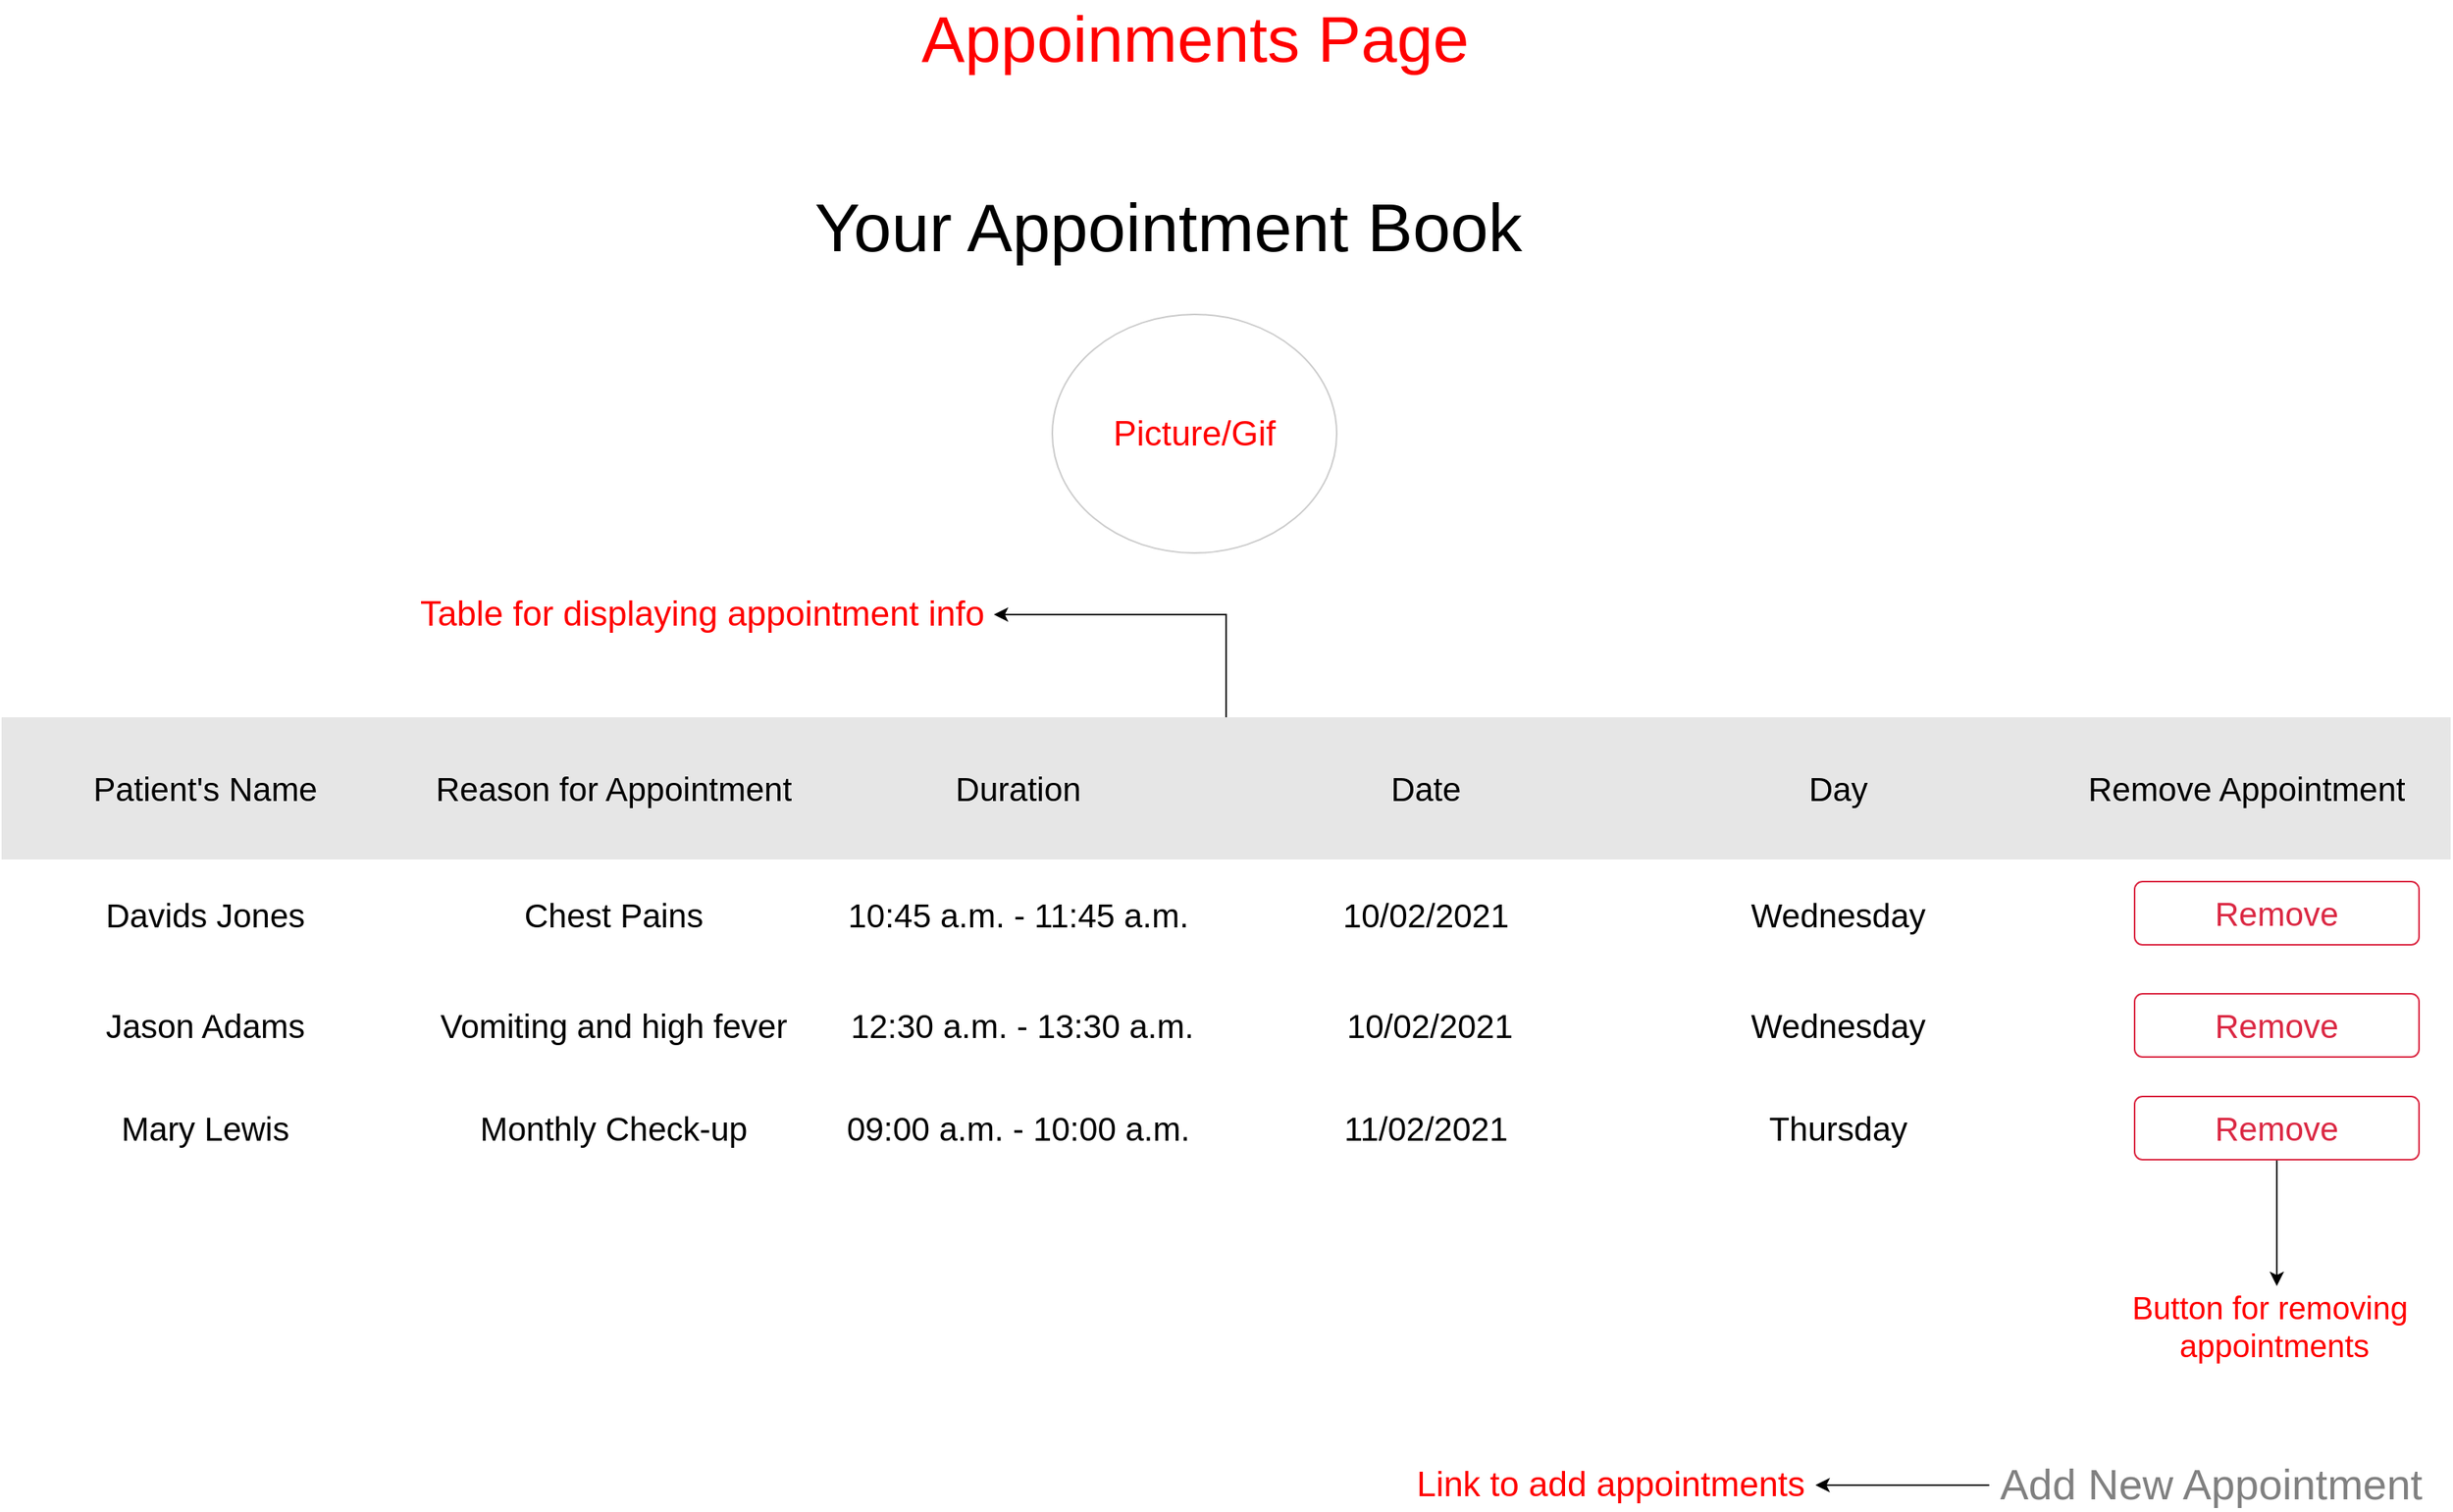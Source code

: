 <mxfile version="14.2.9" type="device"><diagram name="Page-1" id="c9db0220-8083-56f3-ca83-edcdcd058819"><mxGraphModel dx="1736" dy="964" grid="1" gridSize="10" guides="1" tooltips="1" connect="1" arrows="1" fold="1" page="1" pageScale="1.5" pageWidth="1169" pageHeight="827" background="#ffffff" math="0" shadow="0"><root><mxCell id="0" style=";html=1;"/><mxCell id="1" style=";html=1;" parent="0"/><mxCell id="N630VeW5Gu-YGpIuMdv3-1" value="&lt;font style=&quot;font-size: 41px&quot; color=&quot;#ff0000&quot;&gt;Appoinments Page&lt;/font&gt;" style="text;html=1;align=center;verticalAlign=middle;resizable=0;points=[];autosize=1;" parent="1" vertex="1"><mxGeometry x="677" y="90" width="360" height="30" as="geometry"/></mxCell><mxCell id="N630VeW5Gu-YGpIuMdv3-46" value="" style="edgeStyle=orthogonalEdgeStyle;rounded=0;orthogonalLoop=1;jettySize=auto;html=1;" parent="1" source="N630VeW5Gu-YGpIuMdv3-2" edge="1"><mxGeometry relative="1" as="geometry"><mxPoint x="730" y="469" as="targetPoint"/><Array as="points"><mxPoint x="877" y="469"/><mxPoint x="845" y="469"/></Array></mxGeometry></mxCell><mxCell id="N630VeW5Gu-YGpIuMdv3-2" value="" style="shape=table;html=1;whiteSpace=wrap;startSize=0;container=1;collapsible=0;childLayout=tableLayout;strokeColor=none;" parent="1" vertex="1"><mxGeometry x="102" y="534" width="1550" height="160" as="geometry"/></mxCell><mxCell id="N630VeW5Gu-YGpIuMdv3-3" value="" style="shape=partialRectangle;html=1;whiteSpace=wrap;collapsible=0;dropTarget=0;pointerEvents=0;top=0;left=0;bottom=0;right=0;points=[[0,0.5],[1,0.5]];portConstraint=eastwest;fillColor=#E6E6E6;" parent="N630VeW5Gu-YGpIuMdv3-2" vertex="1"><mxGeometry width="1550" height="90" as="geometry"/></mxCell><mxCell id="N630VeW5Gu-YGpIuMdv3-4" value="&lt;font style=&quot;font-size: 21px&quot;&gt;Patient's Name&lt;/font&gt;" style="shape=partialRectangle;html=1;whiteSpace=wrap;connectable=0;overflow=hidden;fillColor=none;top=0;left=0;bottom=0;right=0;" parent="N630VeW5Gu-YGpIuMdv3-3" vertex="1"><mxGeometry width="258" height="90" as="geometry"/></mxCell><mxCell id="N630VeW5Gu-YGpIuMdv3-5" value="&lt;font style=&quot;font-size: 21px&quot;&gt;Reason for Appointment&lt;/font&gt;" style="shape=partialRectangle;html=1;whiteSpace=wrap;connectable=0;overflow=hidden;fillColor=none;top=0;left=0;bottom=0;right=0;" parent="N630VeW5Gu-YGpIuMdv3-3" vertex="1"><mxGeometry x="258" width="259" height="90" as="geometry"/></mxCell><mxCell id="N630VeW5Gu-YGpIuMdv3-6" value="&lt;font style=&quot;font-size: 21px&quot;&gt;Duration&lt;/font&gt;" style="shape=partialRectangle;html=1;whiteSpace=wrap;connectable=0;overflow=hidden;fillColor=none;top=0;left=0;bottom=0;right=0;" parent="N630VeW5Gu-YGpIuMdv3-3" vertex="1"><mxGeometry x="517" width="253" height="90" as="geometry"/></mxCell><mxCell id="N630VeW5Gu-YGpIuMdv3-7" value="&lt;font style=&quot;font-size: 21px&quot;&gt;Date&lt;/font&gt;" style="shape=partialRectangle;html=1;whiteSpace=wrap;connectable=0;overflow=hidden;fillColor=none;top=0;left=0;bottom=0;right=0;" parent="N630VeW5Gu-YGpIuMdv3-3" vertex="1"><mxGeometry x="770" width="263" height="90" as="geometry"/></mxCell><mxCell id="N630VeW5Gu-YGpIuMdv3-8" value="&lt;font style=&quot;font-size: 21px&quot;&gt;Day&lt;/font&gt;" style="shape=partialRectangle;html=1;whiteSpace=wrap;connectable=0;overflow=hidden;fillColor=none;top=0;left=0;bottom=0;right=0;" parent="N630VeW5Gu-YGpIuMdv3-3" vertex="1"><mxGeometry x="1033" width="259" height="90" as="geometry"/></mxCell><mxCell id="N630VeW5Gu-YGpIuMdv3-9" value="&lt;font style=&quot;font-size: 21px&quot;&gt;Remove Appointment&lt;/font&gt;" style="shape=partialRectangle;html=1;whiteSpace=wrap;connectable=0;overflow=hidden;fillColor=none;top=0;left=0;bottom=0;right=0;" parent="N630VeW5Gu-YGpIuMdv3-3" vertex="1"><mxGeometry x="1292" width="258" height="90" as="geometry"/></mxCell><mxCell id="N630VeW5Gu-YGpIuMdv3-10" value="" style="shape=partialRectangle;html=1;whiteSpace=wrap;collapsible=0;dropTarget=0;pointerEvents=0;fillColor=none;top=0;left=0;bottom=0;right=0;points=[[0,0.5],[1,0.5]];portConstraint=eastwest;strokeColor=none;" parent="N630VeW5Gu-YGpIuMdv3-2" vertex="1"><mxGeometry y="90" width="1550" height="70" as="geometry"/></mxCell><mxCell id="N630VeW5Gu-YGpIuMdv3-11" value="&lt;font style=&quot;font-size: 21px&quot;&gt;Davids Jones&lt;/font&gt;" style="shape=partialRectangle;html=1;whiteSpace=wrap;connectable=0;overflow=hidden;fillColor=none;top=0;left=0;bottom=0;right=0;" parent="N630VeW5Gu-YGpIuMdv3-10" vertex="1"><mxGeometry width="258" height="70" as="geometry"/></mxCell><mxCell id="N630VeW5Gu-YGpIuMdv3-12" value="&lt;span style=&quot;font-size: 21px&quot;&gt;Chest Pains&lt;/span&gt;" style="shape=partialRectangle;html=1;whiteSpace=wrap;connectable=0;overflow=hidden;fillColor=none;top=0;left=0;bottom=0;right=0;" parent="N630VeW5Gu-YGpIuMdv3-10" vertex="1"><mxGeometry x="258" width="259" height="70" as="geometry"/></mxCell><mxCell id="N630VeW5Gu-YGpIuMdv3-13" value="&lt;span style=&quot;font-size: 21px&quot;&gt;10:45 a.m. - 11:45 a.m.&lt;/span&gt;" style="shape=partialRectangle;html=1;whiteSpace=wrap;connectable=0;overflow=hidden;fillColor=none;top=0;left=0;bottom=0;right=0;" parent="N630VeW5Gu-YGpIuMdv3-10" vertex="1"><mxGeometry x="517" width="253" height="70" as="geometry"/></mxCell><mxCell id="N630VeW5Gu-YGpIuMdv3-14" value="&lt;span style=&quot;font-size: 21px&quot;&gt;10/02/2021&lt;/span&gt;" style="shape=partialRectangle;html=1;whiteSpace=wrap;connectable=0;overflow=hidden;fillColor=none;top=0;left=0;bottom=0;right=0;" parent="N630VeW5Gu-YGpIuMdv3-10" vertex="1"><mxGeometry x="770" width="263" height="70" as="geometry"/></mxCell><mxCell id="N630VeW5Gu-YGpIuMdv3-15" value="&lt;span style=&quot;font-size: 21px&quot;&gt;Wednesday&lt;/span&gt;" style="shape=partialRectangle;html=1;whiteSpace=wrap;connectable=0;overflow=hidden;fillColor=none;top=0;left=0;bottom=0;right=0;" parent="N630VeW5Gu-YGpIuMdv3-10" vertex="1"><mxGeometry x="1033" width="259" height="70" as="geometry"/></mxCell><mxCell id="N630VeW5Gu-YGpIuMdv3-16" value="" style="shape=partialRectangle;html=1;whiteSpace=wrap;connectable=0;overflow=hidden;fillColor=none;top=0;left=0;bottom=0;right=0;" parent="N630VeW5Gu-YGpIuMdv3-10" vertex="1"><mxGeometry x="1292" width="258" height="70" as="geometry"/></mxCell><mxCell id="N630VeW5Gu-YGpIuMdv3-17" value="&lt;font style=&quot;font-size: 21px&quot;&gt;Remove&lt;/font&gt;" style="html=1;shadow=0;dashed=0;shape=mxgraph.bootstrap.rrect;rSize=5;strokeColor=#DB2843;strokeWidth=1;fillColor=none;fontColor=#DB2843;whiteSpace=wrap;align=center;verticalAlign=middle;spacingLeft=0;fontStyle=0;fontSize=16;spacing=5;" parent="1" vertex="1"><mxGeometry x="1452" y="638" width="180" height="40" as="geometry"/></mxCell><mxCell id="N630VeW5Gu-YGpIuMdv3-18" value="" style="shape=partialRectangle;html=1;whiteSpace=wrap;collapsible=0;dropTarget=0;pointerEvents=0;top=0;left=0;bottom=0;right=0;points=[[0,0.5],[1,0.5]];portConstraint=eastwest;strokeColor=#CCCCCC;" parent="1" vertex="1"><mxGeometry x="102" y="694" width="1550" height="70" as="geometry"/></mxCell><mxCell id="N630VeW5Gu-YGpIuMdv3-19" value="&lt;font style=&quot;font-size: 21px&quot;&gt;Jason Adams&lt;/font&gt;" style="shape=partialRectangle;html=1;whiteSpace=wrap;connectable=0;overflow=hidden;fillColor=none;top=0;left=0;bottom=0;right=0;" parent="N630VeW5Gu-YGpIuMdv3-18" vertex="1"><mxGeometry width="258" height="70" as="geometry"/></mxCell><mxCell id="N630VeW5Gu-YGpIuMdv3-20" value="&lt;span style=&quot;font-size: 21px&quot;&gt;Vomiting and high fever&lt;/span&gt;" style="shape=partialRectangle;html=1;whiteSpace=wrap;connectable=0;overflow=hidden;fillColor=none;top=0;left=0;bottom=0;right=0;" parent="N630VeW5Gu-YGpIuMdv3-18" vertex="1"><mxGeometry x="258" width="259" height="70" as="geometry"/></mxCell><mxCell id="N630VeW5Gu-YGpIuMdv3-21" value="&lt;span style=&quot;font-size: 21px&quot;&gt;12:30 a.m. - 13:30 a.m.&lt;/span&gt;" style="shape=partialRectangle;html=1;whiteSpace=wrap;connectable=0;overflow=hidden;fillColor=none;top=0;left=0;bottom=0;right=0;" parent="N630VeW5Gu-YGpIuMdv3-18" vertex="1"><mxGeometry x="517" width="258" height="70" as="geometry"/></mxCell><mxCell id="N630VeW5Gu-YGpIuMdv3-22" value="&lt;span style=&quot;font-size: 21px&quot;&gt;10/02/2021&lt;/span&gt;" style="shape=partialRectangle;html=1;whiteSpace=wrap;connectable=0;overflow=hidden;fillColor=none;top=0;left=0;bottom=0;right=0;" parent="N630VeW5Gu-YGpIuMdv3-18" vertex="1"><mxGeometry x="775" width="258" height="70" as="geometry"/></mxCell><mxCell id="N630VeW5Gu-YGpIuMdv3-23" value="&lt;span style=&quot;font-size: 21px&quot;&gt;Wednesday&lt;/span&gt;" style="shape=partialRectangle;html=1;whiteSpace=wrap;connectable=0;overflow=hidden;fillColor=none;top=0;left=0;bottom=0;right=0;" parent="N630VeW5Gu-YGpIuMdv3-18" vertex="1"><mxGeometry x="1033" width="259" height="70" as="geometry"/></mxCell><mxCell id="N630VeW5Gu-YGpIuMdv3-24" value="&lt;span style=&quot;color: rgba(0 , 0 , 0 , 0) ; font-family: monospace ; font-size: 0px&quot;&gt;%3CmxGraphModel%3E%3Croot%3E%3CmxCell%20id%3D%220%22%2F%3E%3CmxCell%20id%3D%221%22%20parent%3D%220%22%2F%3E%3CmxCell%20id%3D%222%22%20value%3D%22%26lt%3Bfont%20style%3D%26quot%3Bfont-size%3A%2021px%26quot%3B%26gt%3BRemove%26lt%3B%2Ffont%26gt%3B%22%20style%3D%22html%3D1%3Bshadow%3D0%3Bdashed%3D0%3Bshape%3Dmxgraph.bootstrap.rrect%3BrSize%3D5%3BstrokeColor%3D%23DB2843%3BstrokeWidth%3D1%3BfillColor%3Dnone%3BfontColor%3D%23DB2843%3BwhiteSpace%3Dwrap%3Balign%3Dcenter%3BverticalAlign%3Dmiddle%3BspacingLeft%3D0%3BfontStyle%3D0%3BfontSize%3D16%3Bspacing%3D5%3B%22%20vertex%3D%221%22%20parent%3D%221%22%3E%3CmxGeometry%20x%3D%221470%22%20y%3D%22484%22%20width%3D%22180%22%20height%3D%2240%22%20as%3D%22geometry%22%2F%3E%3C%2FmxCell%3E%3C%2Froot%3E%3C%2FmxGraphModel%3E&lt;/span&gt;&lt;span style=&quot;color: rgba(0 , 0 , 0 , 0) ; font-family: monospace ; font-size: 0px&quot;&gt;%3CmxGraphModel%3E%3Croot%3E%3CmxCell%20id%3D%220%22%2F%3E%3CmxCell%20id%3D%221%22%20parent%3D%220%22%2F%3E%3CmxCell%20id%3D%222%22%20value%3D%22%26lt%3Bfont%20style%3D%26quot%3Bfont-size%3A%2021px%26quot%3B%26gt%3BRemove%26lt%3B%2Ffont%26gt%3B%22%20style%3D%22html%3D1%3Bshadow%3D0%3Bdashed%3D0%3Bshape%3Dmxgraph.bootstrap.rrect%3BrSize%3D5%3BstrokeColor%3D%23DB2843%3BstrokeWidth%3D1%3BfillColor%3Dnone%3BfontColor%3D%23DB2843%3BwhiteSpace%3Dwrap%3Balign%3Dcenter%3BverticalAlign%3Dmiddle%3BspacingLeft%3D0%3BfontStyle%3D0%3BfontSize%3D16%3Bspacing%3D5%3B%22%20vertex%3D%221%22%20parent%3D%221%22%3E%3CmxGeometry%20x%3D%221470%22%20y%3D%22484%22%20width%3D%22180%22%20height%3D%2240%22%20as%3D%22geometry%22%2F%3E%3C%2FmxCell%3E%3C%2Froot%3E%3C%2FmxGraphModel%3E&lt;/span&gt;" style="shape=partialRectangle;html=1;whiteSpace=wrap;connectable=0;overflow=hidden;fillColor=none;top=0;left=0;bottom=0;right=0;" parent="N630VeW5Gu-YGpIuMdv3-18" vertex="1"><mxGeometry x="1292" width="258" height="70" as="geometry"/></mxCell><mxCell id="N630VeW5Gu-YGpIuMdv3-25" value="&lt;font style=&quot;font-size: 21px&quot;&gt;Remove&lt;/font&gt;" style="html=1;shadow=0;dashed=0;shape=mxgraph.bootstrap.rrect;rSize=5;strokeColor=#DB2843;strokeWidth=1;fillColor=none;fontColor=#DB2843;whiteSpace=wrap;align=center;verticalAlign=middle;spacingLeft=0;fontStyle=0;fontSize=16;spacing=5;" parent="1" vertex="1"><mxGeometry x="1452" y="709" width="180" height="40" as="geometry"/></mxCell><mxCell id="N630VeW5Gu-YGpIuMdv3-26" value="&lt;font style=&quot;font-size: 43px&quot;&gt;Your Appointment Book&lt;/font&gt;" style="text;html=1;align=center;verticalAlign=middle;resizable=0;points=[];autosize=1;" parent="1" vertex="1"><mxGeometry x="610" y="209" width="460" height="30" as="geometry"/></mxCell><mxCell id="N630VeW5Gu-YGpIuMdv3-27" value="&lt;font color=&quot;#ff0000&quot; style=&quot;font-size: 22px&quot;&gt;Picture/Gif&lt;/font&gt;" style="ellipse;whiteSpace=wrap;html=1;strokeColor=#CCCCCC;fillColor=#ffffff;" parent="1" vertex="1"><mxGeometry x="767" y="279" width="180" height="151" as="geometry"/></mxCell><mxCell id="N630VeW5Gu-YGpIuMdv3-28" value="" style="shape=partialRectangle;html=1;whiteSpace=wrap;collapsible=0;dropTarget=0;pointerEvents=0;top=0;left=0;bottom=0;right=0;points=[[0,0.5],[1,0.5]];portConstraint=eastwest;strokeColor=none;" parent="1" vertex="1"><mxGeometry x="102" y="759" width="1550" height="70" as="geometry"/></mxCell><mxCell id="N630VeW5Gu-YGpIuMdv3-29" value="&lt;font style=&quot;font-size: 21px&quot;&gt;Mary Lewis&lt;/font&gt;" style="shape=partialRectangle;html=1;whiteSpace=wrap;connectable=0;overflow=hidden;fillColor=none;top=0;left=0;bottom=0;right=0;" parent="N630VeW5Gu-YGpIuMdv3-28" vertex="1"><mxGeometry width="258" height="70" as="geometry"/></mxCell><mxCell id="N630VeW5Gu-YGpIuMdv3-30" value="&lt;span style=&quot;font-size: 21px&quot;&gt;Monthly Check-up&lt;/span&gt;" style="shape=partialRectangle;html=1;whiteSpace=wrap;connectable=0;overflow=hidden;fillColor=none;top=0;left=0;bottom=0;right=0;" parent="N630VeW5Gu-YGpIuMdv3-28" vertex="1"><mxGeometry x="258" width="259" height="70" as="geometry"/></mxCell><mxCell id="N630VeW5Gu-YGpIuMdv3-31" value="&lt;span style=&quot;font-size: 21px&quot;&gt;09:00 a.m. - 10:00 a.m.&lt;/span&gt;" style="shape=partialRectangle;html=1;whiteSpace=wrap;connectable=0;overflow=hidden;fillColor=none;top=0;left=0;bottom=0;right=0;" parent="N630VeW5Gu-YGpIuMdv3-28" vertex="1"><mxGeometry x="517" width="253" height="70" as="geometry"/></mxCell><mxCell id="N630VeW5Gu-YGpIuMdv3-32" value="&lt;span style=&quot;font-size: 21px&quot;&gt;11/02/2021&lt;/span&gt;" style="shape=partialRectangle;html=1;whiteSpace=wrap;connectable=0;overflow=hidden;fillColor=none;top=0;left=0;bottom=0;right=0;" parent="N630VeW5Gu-YGpIuMdv3-28" vertex="1"><mxGeometry x="770" width="263" height="70" as="geometry"/></mxCell><mxCell id="N630VeW5Gu-YGpIuMdv3-33" value="&lt;span style=&quot;font-size: 21px&quot;&gt;Thursday&lt;/span&gt;" style="shape=partialRectangle;html=1;whiteSpace=wrap;connectable=0;overflow=hidden;fillColor=none;top=0;left=0;bottom=0;right=0;" parent="N630VeW5Gu-YGpIuMdv3-28" vertex="1"><mxGeometry x="1033" width="259" height="70" as="geometry"/></mxCell><mxCell id="N630VeW5Gu-YGpIuMdv3-34" value="&lt;span style=&quot;color: rgba(0 , 0 , 0 , 0) ; font-family: monospace ; font-size: 0px&quot;&gt;%3CmxGraphModel%3E%3Croot%3E%3CmxCell%20id%3D%220%22%2F%3E%3CmxCell%20id%3D%221%22%20parent%3D%220%22%2F%3E%3CmxCell%20id%3D%222%22%20value%3D%22%26lt%3Bfont%20style%3D%26quot%3Bfont-size%3A%2021px%26quot%3B%26gt%3BRemove%26lt%3B%2Ffont%26gt%3B%22%20style%3D%22html%3D1%3Bshadow%3D0%3Bdashed%3D0%3Bshape%3Dmxgraph.bootstrap.rrect%3BrSize%3D5%3BstrokeColor%3D%23DB2843%3BstrokeWidth%3D1%3BfillColor%3Dnone%3BfontColor%3D%23DB2843%3BwhiteSpace%3Dwrap%3Balign%3Dcenter%3BverticalAlign%3Dmiddle%3BspacingLeft%3D0%3BfontStyle%3D0%3BfontSize%3D16%3Bspacing%3D5%3B%22%20vertex%3D%221%22%20parent%3D%221%22%3E%3CmxGeometry%20x%3D%221452%22%20y%3D%22680%22%20width%3D%22180%22%20height%3D%2240%22%20as%3D%22geometry%22%2F%3E%3C%2FmxCell%3E%3C%2Froot%3E%3C%2FmxGraphModel%3E&lt;/span&gt;" style="shape=partialRectangle;html=1;whiteSpace=wrap;connectable=0;overflow=hidden;fillColor=none;top=0;left=0;bottom=0;right=0;" parent="N630VeW5Gu-YGpIuMdv3-28" vertex="1"><mxGeometry x="1292" width="258" height="70" as="geometry"/></mxCell><mxCell id="N630VeW5Gu-YGpIuMdv3-37" value="" style="edgeStyle=orthogonalEdgeStyle;rounded=0;orthogonalLoop=1;jettySize=auto;html=1;" parent="1" source="N630VeW5Gu-YGpIuMdv3-35" edge="1"><mxGeometry relative="1" as="geometry"><mxPoint x="1542" y="894" as="targetPoint"/></mxGeometry></mxCell><mxCell id="N630VeW5Gu-YGpIuMdv3-35" value="&lt;font style=&quot;font-size: 21px&quot;&gt;Remove&lt;/font&gt;" style="html=1;shadow=0;dashed=0;shape=mxgraph.bootstrap.rrect;rSize=5;strokeColor=#DB2843;strokeWidth=1;fillColor=none;fontColor=#DB2843;whiteSpace=wrap;align=center;verticalAlign=middle;spacingLeft=0;fontStyle=0;fontSize=16;spacing=5;" parent="1" vertex="1"><mxGeometry x="1452" y="774" width="180" height="40" as="geometry"/></mxCell><mxCell id="N630VeW5Gu-YGpIuMdv3-38" value="&lt;font style=&quot;font-size: 20px&quot; color=&quot;#ff0000&quot;&gt;Button for removing&amp;nbsp;&lt;br&gt;appointments&lt;/font&gt;" style="text;html=1;align=center;verticalAlign=middle;resizable=0;points=[];autosize=1;" parent="1" vertex="1"><mxGeometry x="1440" y="899" width="200" height="40" as="geometry"/></mxCell><mxCell id="N630VeW5Gu-YGpIuMdv3-47" value="&lt;font style=&quot;font-size: 22px&quot; color=&quot;#ff0000&quot;&gt;Table for displaying appointment info&lt;/font&gt;" style="text;html=1;align=center;verticalAlign=middle;resizable=0;points=[];autosize=1;" parent="1" vertex="1"><mxGeometry x="360" y="459" width="370" height="20" as="geometry"/></mxCell><mxCell id="N630VeW5Gu-YGpIuMdv3-60" value="" style="edgeStyle=orthogonalEdgeStyle;rounded=0;orthogonalLoop=1;jettySize=auto;html=1;" parent="1" source="N630VeW5Gu-YGpIuMdv3-58" target="N630VeW5Gu-YGpIuMdv3-59" edge="1"><mxGeometry relative="1" as="geometry"/></mxCell><mxCell id="N630VeW5Gu-YGpIuMdv3-58" value="&lt;font style=&quot;font-size: 27px&quot; color=&quot;#808080&quot;&gt;Add New Appointment&lt;/font&gt;" style="text;html=1;align=center;verticalAlign=middle;resizable=0;points=[];autosize=1;" parent="1" vertex="1"><mxGeometry x="1360" y="1010" width="280" height="20" as="geometry"/></mxCell><mxCell id="N630VeW5Gu-YGpIuMdv3-59" value="&lt;font style=&quot;font-size: 22px&quot; color=&quot;#ff0000&quot;&gt;Link to add appointments&lt;/font&gt;" style="text;html=1;align=center;verticalAlign=middle;resizable=0;points=[];autosize=1;" parent="1" vertex="1"><mxGeometry x="990" y="1010" width="260" height="20" as="geometry"/></mxCell></root></mxGraphModel></diagram></mxfile>